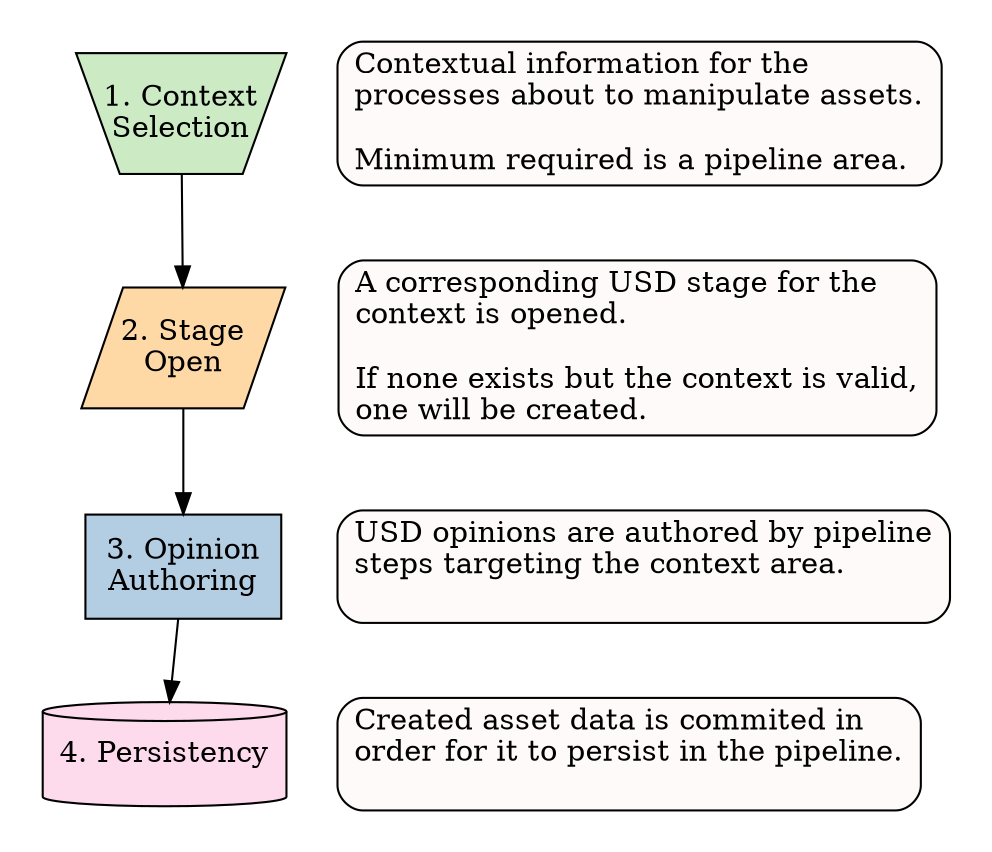 digraph data_creation {
    bgcolor=invis
    newrank=true
    subgraph cluster_steps {
        color=invis
        node [colorscheme=pastel19 style=filled]
        context [shape=invtrapezium fillcolor=3 label="1. Context\nSelection" height=.8 width=1.4 fixedsize=true]
        stage [shape=parallelogram label="2. Stage\nOpen" height=.8 width=1.3 fillcolor=5 fixedsize=true]
        opinion [shape=box label="3. Opinion\nAuthoring" height=0.7 width=1.3 fillcolor=2]
        persistency [shape=cylinder label="4. Persistency" height=0.7 width=1.2 fillcolor=8]
        context -> stage -> opinion -> persistency
    }
    subgraph cluster_descriptions{
        color=invis
        node [shape=box style="rounded,filled" fillcolor=snow]
        context_description stage_description opinion_description persistency_description
        context_description [label="Contextual information for the\lprocesses about to manipulate assets.\l\lMinimum required is a pipeline area.\l"]
        stage_description [label="A corresponding USD stage for the\lcontext is opened.\l\lIf none exists but the context is valid,\lone will be created.\l"]
        opinion_description [label="USD opinions are authored by pipeline\lsteps targeting the context area.\l\l"]
        persistency_description [label="Created asset data is commited in\lorder for it to persist in the pipeline.\l\l"]
    }
    context -> context_description [style=invis]
    {rank=same context context_description}
    stage -> stage_description [style=invis]
    {rank=same stage stage_description}
    opinion -> opinion_description [style=invis]
    {rank=same opinion opinion_description}
    persistency -> persistency_description [style=invis]
    {rank=same persistency persistency_description}
}
